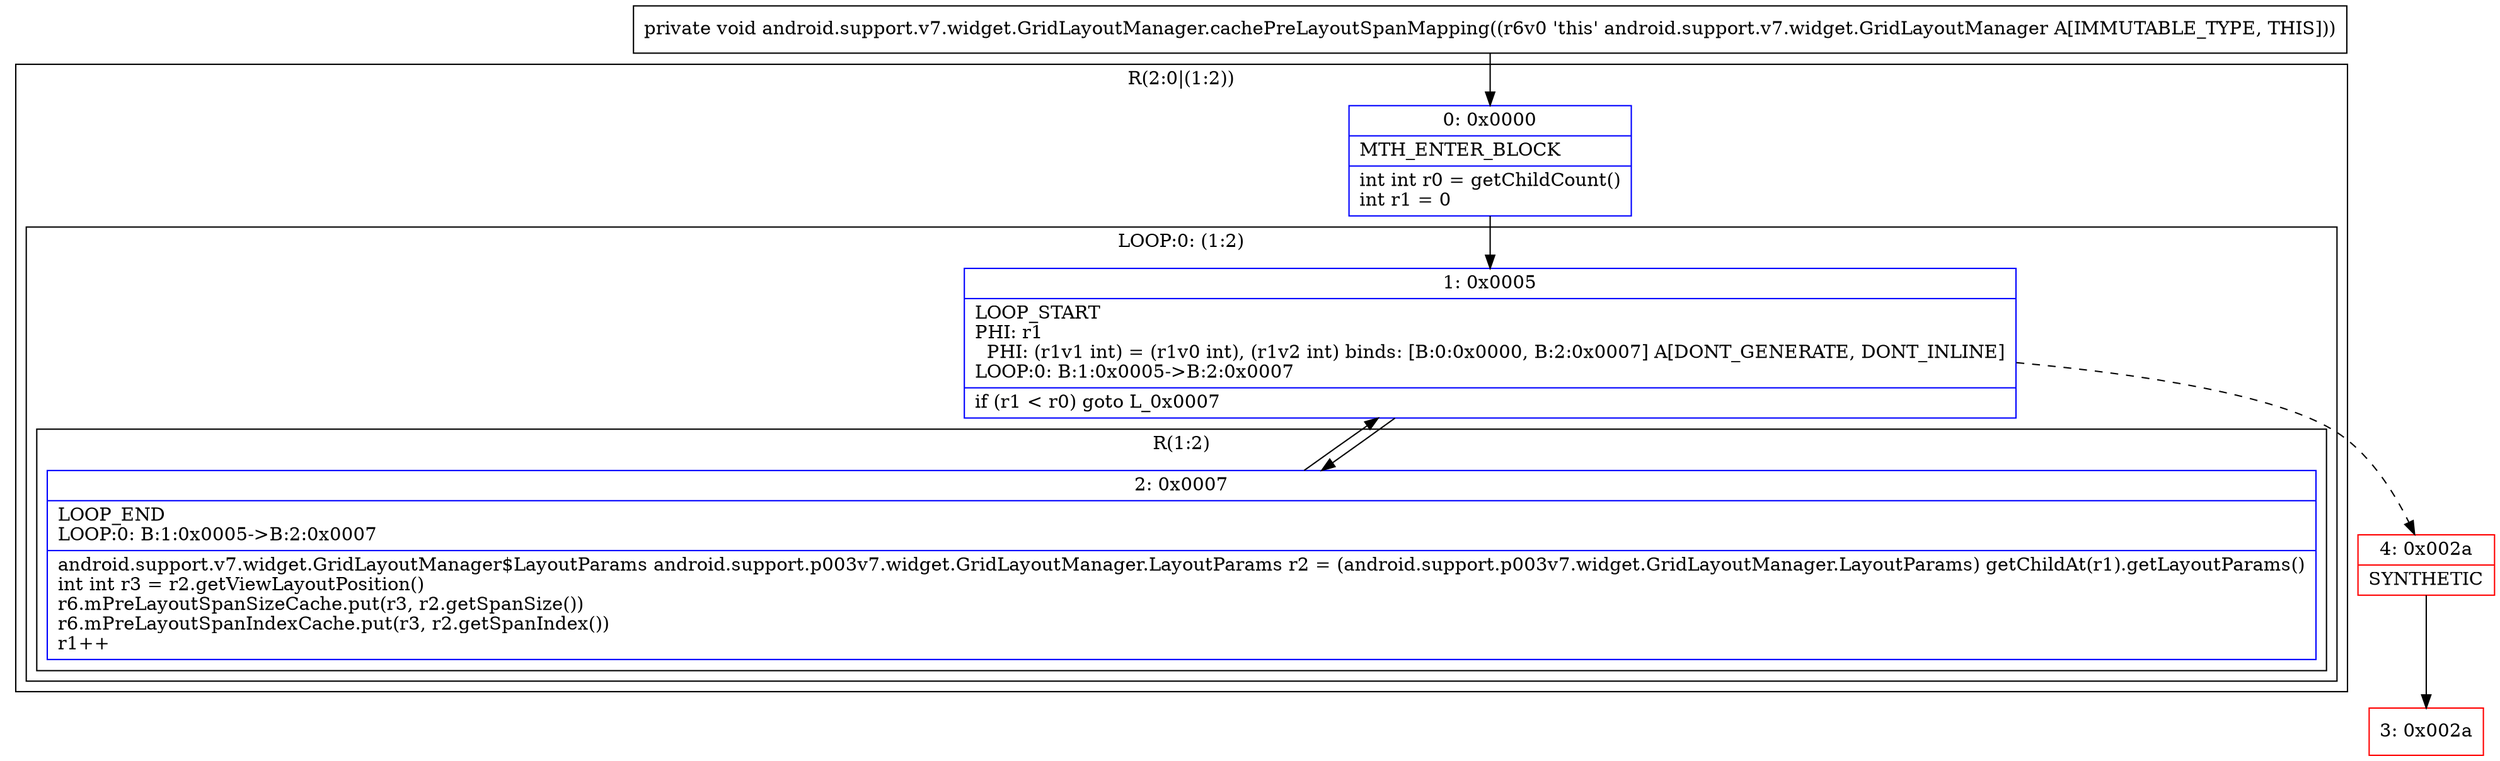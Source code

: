 digraph "CFG forandroid.support.v7.widget.GridLayoutManager.cachePreLayoutSpanMapping()V" {
subgraph cluster_Region_1257210009 {
label = "R(2:0|(1:2))";
node [shape=record,color=blue];
Node_0 [shape=record,label="{0\:\ 0x0000|MTH_ENTER_BLOCK\l|int int r0 = getChildCount()\lint r1 = 0\l}"];
subgraph cluster_LoopRegion_691245021 {
label = "LOOP:0: (1:2)";
node [shape=record,color=blue];
Node_1 [shape=record,label="{1\:\ 0x0005|LOOP_START\lPHI: r1 \l  PHI: (r1v1 int) = (r1v0 int), (r1v2 int) binds: [B:0:0x0000, B:2:0x0007] A[DONT_GENERATE, DONT_INLINE]\lLOOP:0: B:1:0x0005\-\>B:2:0x0007\l|if (r1 \< r0) goto L_0x0007\l}"];
subgraph cluster_Region_1304888235 {
label = "R(1:2)";
node [shape=record,color=blue];
Node_2 [shape=record,label="{2\:\ 0x0007|LOOP_END\lLOOP:0: B:1:0x0005\-\>B:2:0x0007\l|android.support.v7.widget.GridLayoutManager$LayoutParams android.support.p003v7.widget.GridLayoutManager.LayoutParams r2 = (android.support.p003v7.widget.GridLayoutManager.LayoutParams) getChildAt(r1).getLayoutParams()\lint int r3 = r2.getViewLayoutPosition()\lr6.mPreLayoutSpanSizeCache.put(r3, r2.getSpanSize())\lr6.mPreLayoutSpanIndexCache.put(r3, r2.getSpanIndex())\lr1++\l}"];
}
}
}
Node_3 [shape=record,color=red,label="{3\:\ 0x002a}"];
Node_4 [shape=record,color=red,label="{4\:\ 0x002a|SYNTHETIC\l}"];
MethodNode[shape=record,label="{private void android.support.v7.widget.GridLayoutManager.cachePreLayoutSpanMapping((r6v0 'this' android.support.v7.widget.GridLayoutManager A[IMMUTABLE_TYPE, THIS])) }"];
MethodNode -> Node_0;
Node_0 -> Node_1;
Node_1 -> Node_2;
Node_1 -> Node_4[style=dashed];
Node_2 -> Node_1;
Node_4 -> Node_3;
}

